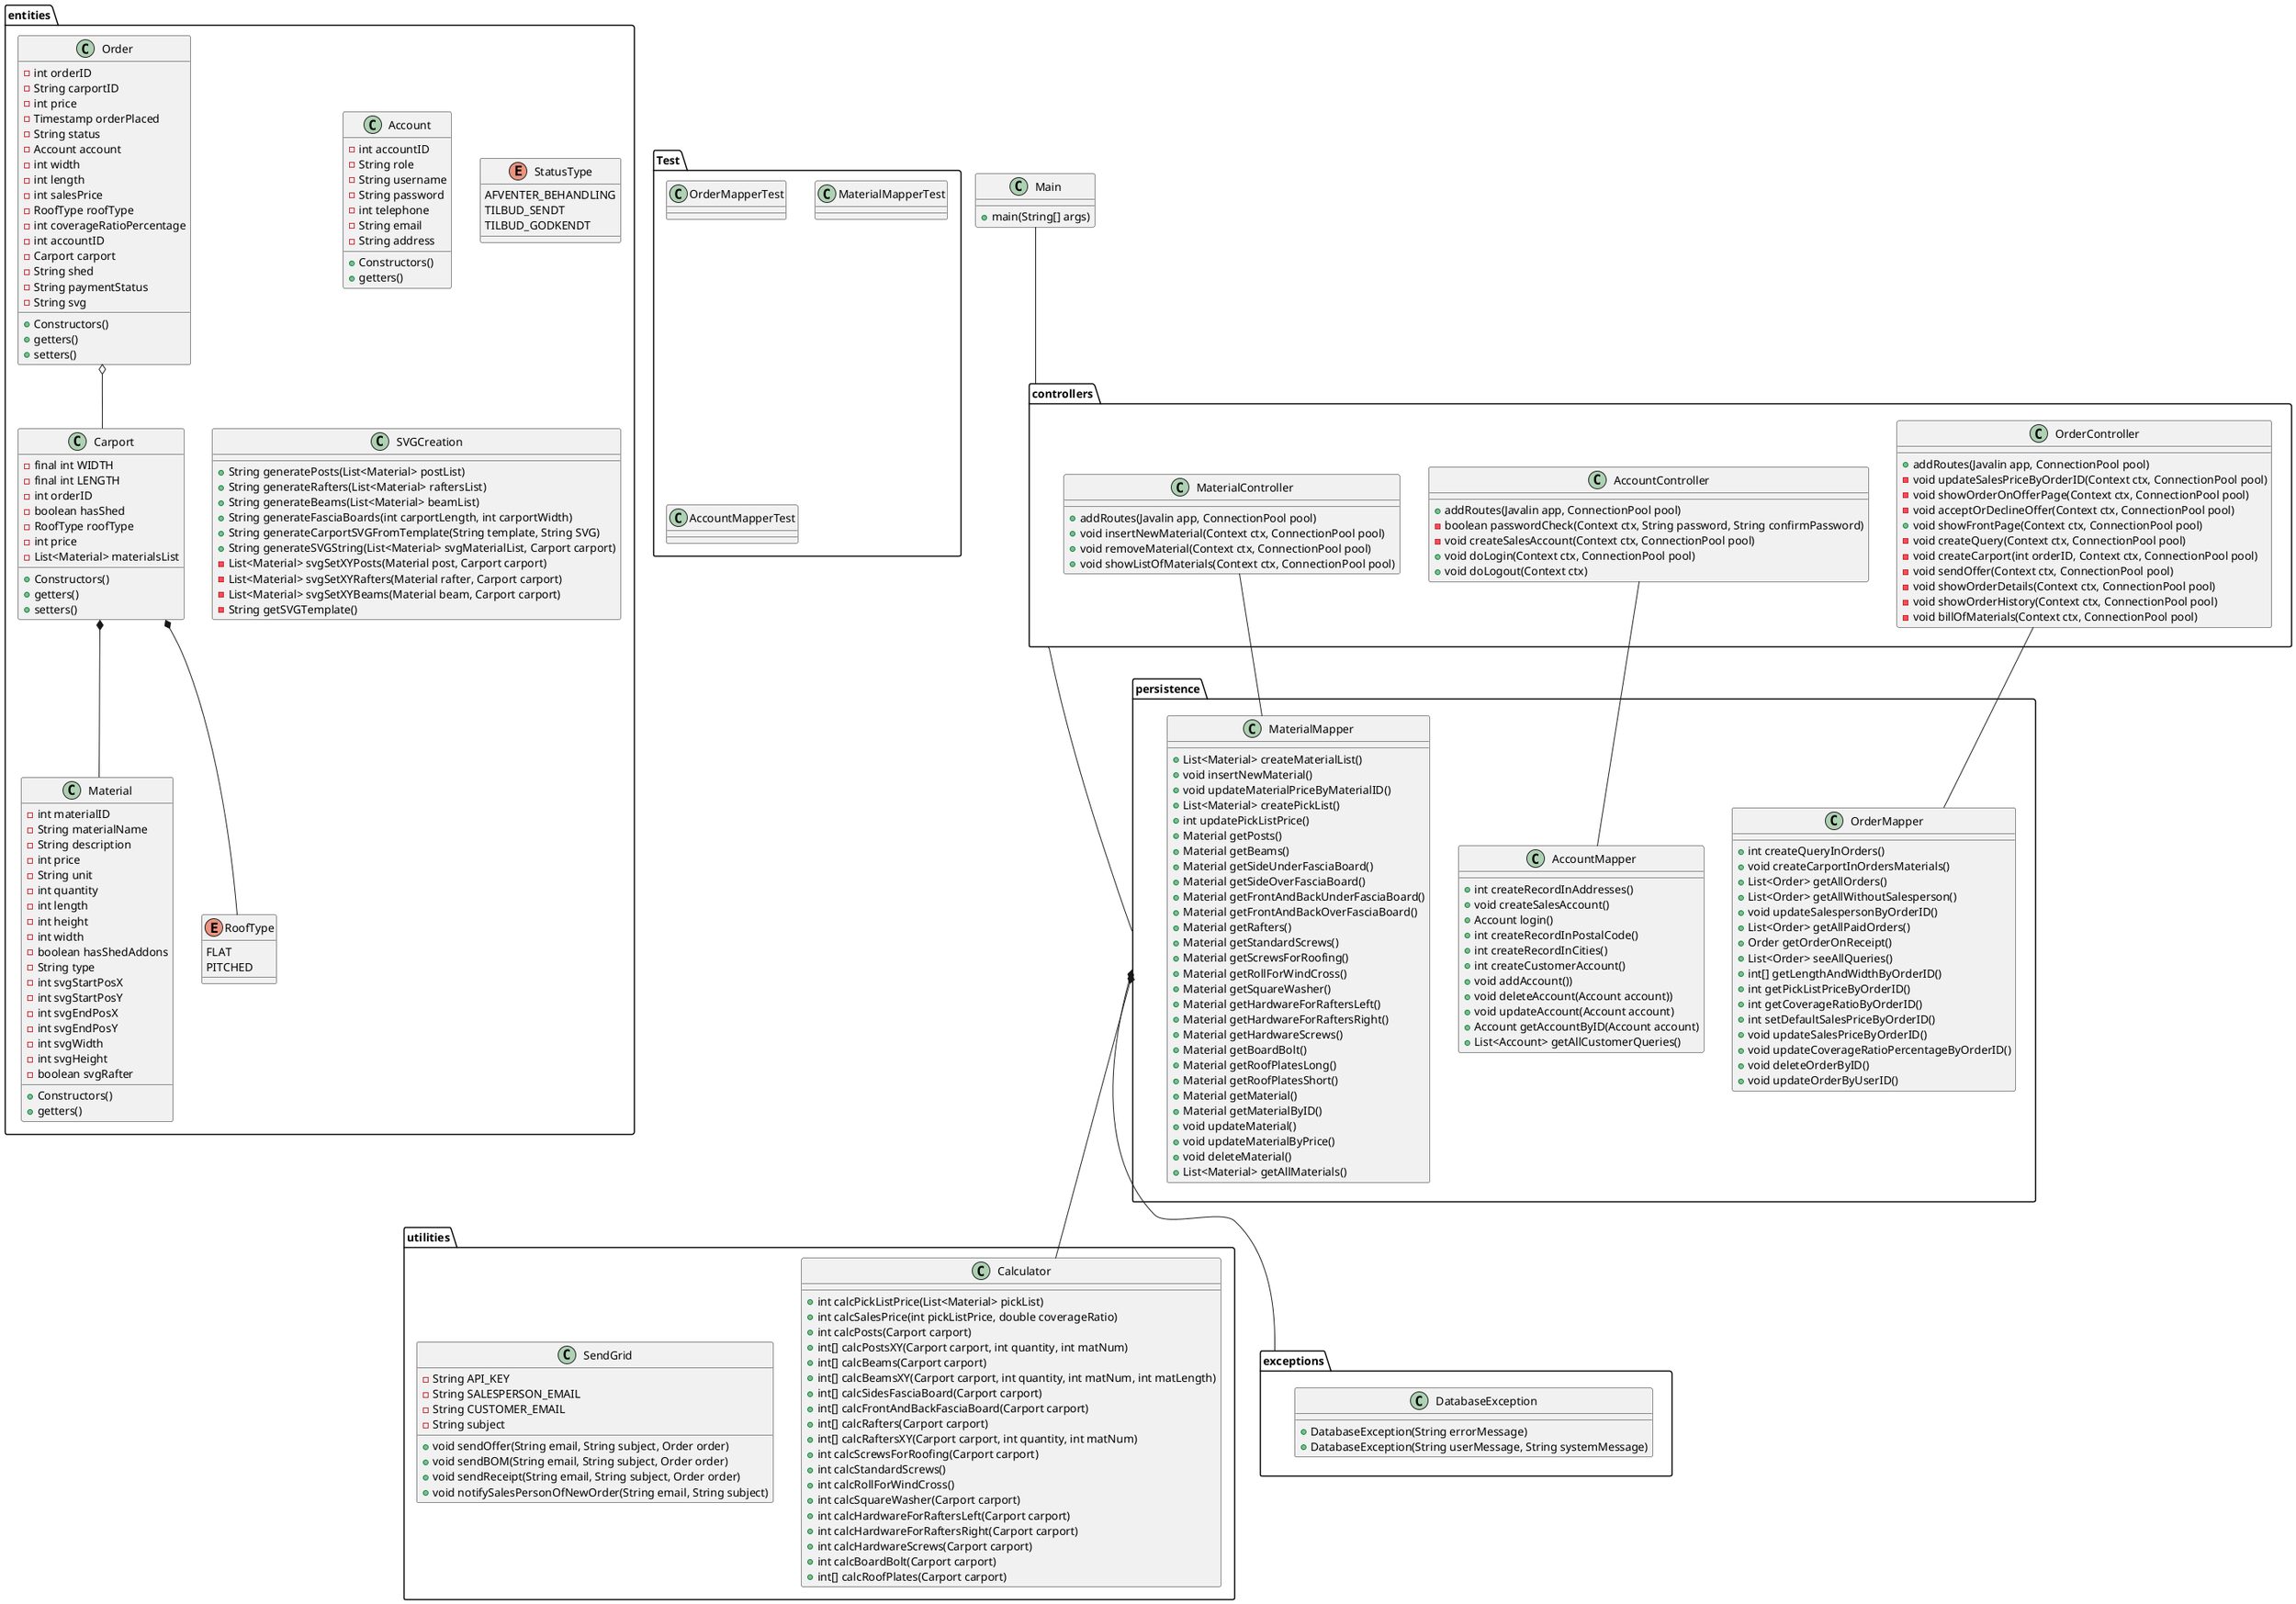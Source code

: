 @startuml
'https://plantuml.com/class-diagram


class Main {
+main(String[] args)
}

package utilities {

class Calculator {
+ int calcPickListPrice(List<Material> pickList)
+ int calcSalesPrice(int pickListPrice, double coverageRatio)
+ int calcPosts(Carport carport)
+ int[] calcPostsXY(Carport carport, int quantity, int matNum)
+ int[] calcBeams(Carport carport)
+ int[] calcBeamsXY(Carport carport, int quantity, int matNum, int matLength)
+ int[] calcSidesFasciaBoard(Carport carport)
+ int[] calcFrontAndBackFasciaBoard(Carport carport)
+ int[] calcRafters(Carport carport)
+ int[] calcRaftersXY(Carport carport, int quantity, int matNum)
+ int calcScrewsForRoofing(Carport carport)
+ int calcStandardScrews()
+ int calcRollForWindCross()
+ int calcSquareWasher(Carport carport)
+ int calcHardwareForRaftersLeft(Carport carport)
+ int calcHardwareForRaftersRight(Carport carport)
+ int calcHardwareScrews(Carport carport)
+ int calcBoardBolt(Carport carport)
+ int[] calcRoofPlates(Carport carport)

}
    class SendGrid
    {
    - String API_KEY
    - String SALESPERSON_EMAIL
    - String CUSTOMER_EMAIL
    - String subject
    + void sendOffer(String email, String subject, Order order)
    + void sendBOM(String email, String subject, Order order)
    + void sendReceipt(String email, String subject, Order order)
    + void notifySalesPersonOfNewOrder(String email, String subject)
    }
}

package controllers {
    class OrderController {
    + addRoutes(Javalin app, ConnectionPool pool)
    - void updateSalesPriceByOrderID(Context ctx, ConnectionPool pool)
    - void showOrderOnOfferPage(Context ctx, ConnectionPool pool)
    - void acceptOrDeclineOffer(Context ctx, ConnectionPool pool)
    + void showFrontPage(Context ctx, ConnectionPool pool)
    - void createQuery(Context ctx, ConnectionPool pool)
    - void createCarport(int orderID, Context ctx, ConnectionPool pool)
    - void sendOffer(Context ctx, ConnectionPool pool)
    - void showOrderDetails(Context ctx, ConnectionPool pool)
    - void showOrderHistory(Context ctx, ConnectionPool pool)
    - void billOfMaterials(Context ctx, ConnectionPool pool)
    }

    class AccountController {
    + addRoutes(Javalin app, ConnectionPool pool)
    - boolean passwordCheck(Context ctx, String password, String confirmPassword)
    - void createSalesAccount(Context ctx, ConnectionPool pool)
    + void doLogin(Context ctx, ConnectionPool pool)
    + void doLogout(Context ctx)
    }

    class MaterialController {
    + addRoutes(Javalin app, ConnectionPool pool)
    + void insertNewMaterial(Context ctx, ConnectionPool pool)
    + void removeMaterial(Context ctx, ConnectionPool pool)
    + void showListOfMaterials(Context ctx, ConnectionPool pool)
    }
}

package entities {
    class Carport {
    - final int WIDTH
    - final int LENGTH
    - int orderID
    - boolean hasShed
    - RoofType roofType
    - int price
    - List<Material> materialsList
    + Constructors()
    + getters()
    + setters()
    }

    class Account {
    - int accountID
    - String role
    - String username
    - String password
    - int telephone
    - String email
    - String address
    + Constructors()
    + getters()
    }

    class Order {
    - int orderID
    - String carportID
    - int price
    - Timestamp orderPlaced
    - String status
    - Account account
    - int width
    - int length
    - int salesPrice
    - RoofType roofType
    - int coverageRatioPercentage
    - int accountID
    - Carport carport
    - String shed
    - String paymentStatus
    - String svg
    + Constructors()
    + getters()
    + setters()
    }

    class Material {
    - int materialID
    - String materialName
    - String description
    - int price
    - String unit
    - int quantity
    - int length
    - int height
    - int width
    - boolean hasShedAddons
    - String type
    - int svgStartPosX
    - int svgStartPosY
    - int svgEndPosX
    - int svgEndPosY
    - int svgWidth
    - int svgHeight
    - boolean svgRafter
    + Constructors()
    + getters()
    }
    enum RoofType {
    FLAT
    PITCHED
    }
    enum StatusType{
    AFVENTER_BEHANDLING
    TILBUD_SENDT
    TILBUD_GODKENDT
    }

    class SVGCreation{
    + String generatePosts(List<Material> postList)
    + String generateRafters(List<Material> raftersList)
    + String generateBeams(List<Material> beamList)
    + String generateFasciaBoards(int carportLength, int carportWidth)
    + String generateCarportSVGFromTemplate(String template, String SVG)
    + String generateSVGString(List<Material> svgMaterialList, Carport carport)
    - List<Material> svgSetXYPosts(Material post, Carport carport)
    - List<Material> svgSetXYRafters(Material rafter, Carport carport)
    - List<Material> svgSetXYBeams(Material beam, Carport carport)
    - String getSVGTemplate()

    }

}

package exceptions {

class DatabaseException{
+ DatabaseException(String errorMessage)
+ DatabaseException(String userMessage, String systemMessage)
}

}

package persistence {
    class OrderMapper {
    + int createQueryInOrders()
    + void createCarportInOrdersMaterials()
    + List<Order> getAllOrders()
    + List<Order> getAllWithoutSalesperson()
    + void updateSalespersonByOrderID()
    + List<Order> getAllPaidOrders()
    + Order getOrderOnReceipt()
    + List<Order> seeAllQueries()
    + int[] getLengthAndWidthByOrderID()
    + int getPickListPriceByOrderID()
    + int getCoverageRatioByOrderID()
    + int setDefaultSalesPriceByOrderID()
    + void updateSalesPriceByOrderID()
    + void updateCoverageRatioPercentageByOrderID()
    + void deleteOrderByID()
    + void updateOrderByUserID()
    }

    class MaterialMapper {
    + List<Material> createMaterialList()
    + void insertNewMaterial()
    + void updateMaterialPriceByMaterialID()
    + List<Material> createPickList()
    + int updatePickListPrice()
    + Material getPosts()
    + Material getBeams()
    + Material getSideUnderFasciaBoard()
    + Material getSideOverFasciaBoard()
    + Material getFrontAndBackUnderFasciaBoard()
    + Material getFrontAndBackOverFasciaBoard()
    + Material getRafters()
    + Material getStandardScrews()
    + Material getScrewsForRoofing()
    + Material getRollForWindCross()
    + Material getSquareWasher()
    + Material getHardwareForRaftersLeft()
    + Material getHardwareForRaftersRight()
    + Material getHardwareScrews()
    + Material getBoardBolt()
    + Material getRoofPlatesLong()
    + Material getRoofPlatesShort()
    + Material getMaterial()
    + Material getMaterialByID()
    + void updateMaterial()
    + void updateMaterialByPrice()
    + void deleteMaterial()
    + List<Material> getAllMaterials()
    }

    class AccountMapper {
    + int createRecordInAddresses()
    + void createSalesAccount()
    + Account login()
    + int createRecordInPostalCode()
    + int createRecordInCities()
    + int createCustomerAccount()
    + void addAccount())
    + void deleteAccount(Account account))
    + void updateAccount(Account account)
    + Account getAccountByID(Account account)
    + List<Account> getAllCustomerQueries()
    }
}

package Test {
    class OrderMapperTest {
    }
    class MaterialMapperTest {
    }
    class AccountMapperTest {
    }
}

Main -- controllers

OrderController -- OrderMapper
MaterialController -- MaterialMapper
AccountController -- AccountMapper

persistence -- controllers

Order o-- Carport
Carport *-- Material
Carport *-- RoofType

persistence *-- Calculator
persistence *-- exceptions

@enduml